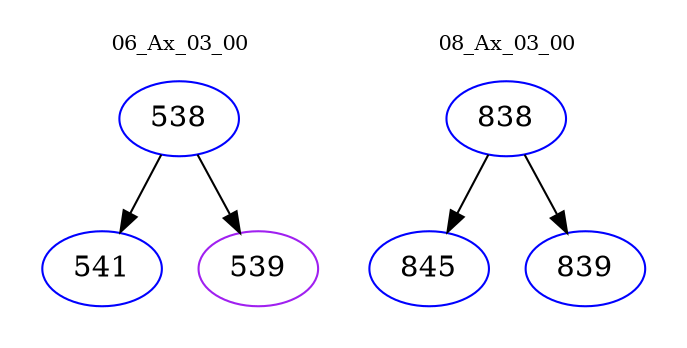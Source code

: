 digraph{
subgraph cluster_0 {
color = white
label = "06_Ax_03_00";
fontsize=10;
T0_538 [label="538", color="blue"]
T0_538 -> T0_541 [color="black"]
T0_541 [label="541", color="blue"]
T0_538 -> T0_539 [color="black"]
T0_539 [label="539", color="purple"]
}
subgraph cluster_1 {
color = white
label = "08_Ax_03_00";
fontsize=10;
T1_838 [label="838", color="blue"]
T1_838 -> T1_845 [color="black"]
T1_845 [label="845", color="blue"]
T1_838 -> T1_839 [color="black"]
T1_839 [label="839", color="blue"]
}
}
